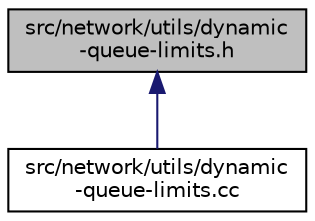 digraph "src/network/utils/dynamic-queue-limits.h"
{
 // LATEX_PDF_SIZE
  edge [fontname="Helvetica",fontsize="10",labelfontname="Helvetica",labelfontsize="10"];
  node [fontname="Helvetica",fontsize="10",shape=record];
  Node1 [label="src/network/utils/dynamic\l-queue-limits.h",height=0.2,width=0.4,color="black", fillcolor="grey75", style="filled", fontcolor="black",tooltip=" "];
  Node1 -> Node2 [dir="back",color="midnightblue",fontsize="10",style="solid",fontname="Helvetica"];
  Node2 [label="src/network/utils/dynamic\l-queue-limits.cc",height=0.2,width=0.4,color="black", fillcolor="white", style="filled",URL="$dynamic-queue-limits_8cc.html",tooltip=" "];
}
